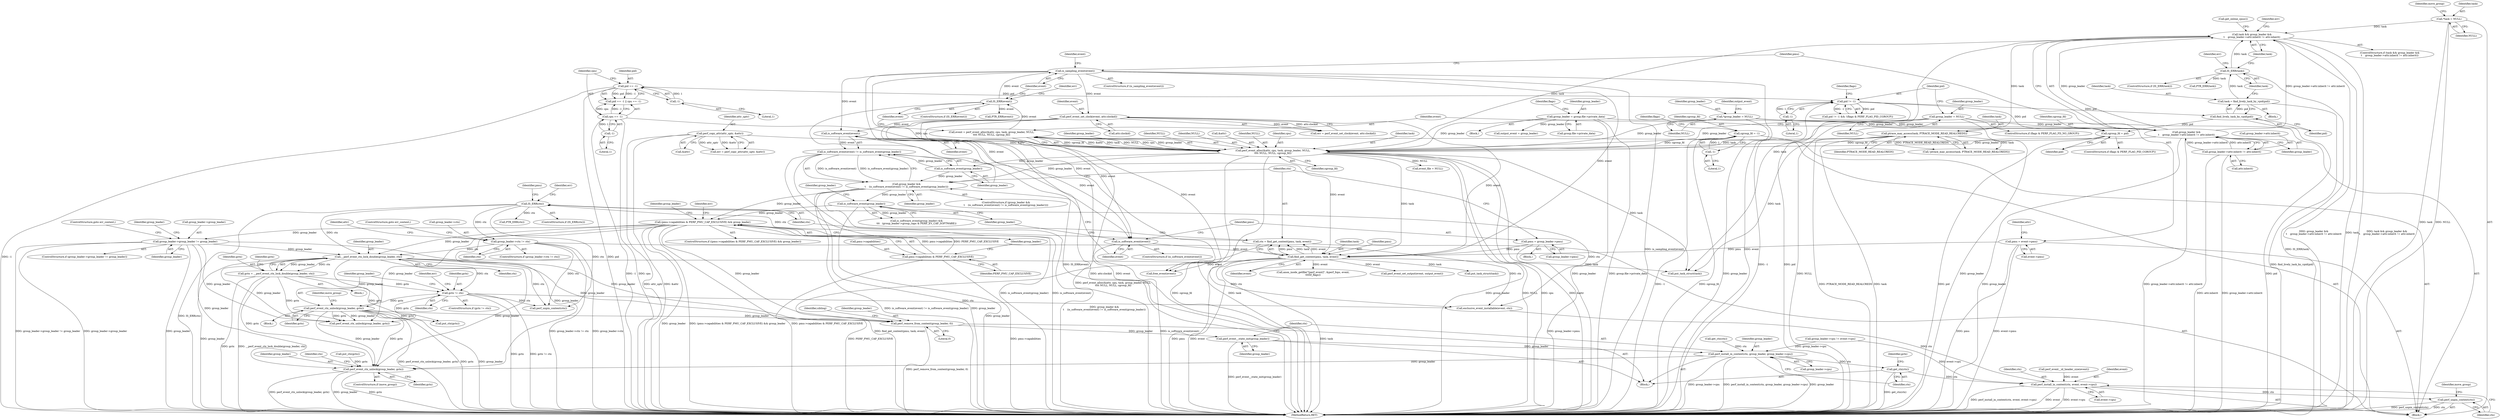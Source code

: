 digraph "0_linux_321027c1fe77f892f4ea07846aeae08cefbbb290@API" {
"1000710" [label="(Call,perf_remove_from_context(group_leader, 0))"];
"1000655" [label="(Call,perf_event_ctx_unlock(group_leader, gctx))"];
"1000620" [label="(Call,__perf_event_ctx_lock_double(group_leader, ctx))"];
"1000507" [label="(Call,(pmu->capabilities & PERF_PMU_CAP_EXCLUSIVE) && group_leader)"];
"1000508" [label="(Call,pmu->capabilities & PERF_PMU_CAP_EXCLUSIVE)"];
"1000460" [label="(Call,group_leader &&\n\t    (is_software_event(event) != is_software_event(group_leader)))"];
"1000391" [label="(Call,perf_event_alloc(&attr, cpu, task, group_leader, NULL,\n\t\t\t\t NULL, NULL, cgroup_fd))"];
"1000190" [label="(Call,perf_copy_attr(attr_uptr, &attr))"];
"1000252" [label="(Call,cpu == -1)"];
"1000254" [label="(Call,-1)"];
"1000337" [label="(Call,task && group_leader &&\n\t    group_leader->attr.inherit != attr.inherit)"];
"1000328" [label="(Call,IS_ERR(task))"];
"1000323" [label="(Call,task = find_lively_task_by_vpid(pid))"];
"1000325" [label="(Call,find_lively_task_by_vpid(pid))"];
"1000314" [label="(Call,pid != -1)"];
"1000248" [label="(Call,pid == -1)"];
"1000250" [label="(Call,-1)"];
"1000316" [label="(Call,-1)"];
"1000162" [label="(Call,*task = NULL)"];
"1000339" [label="(Call,group_leader &&\n\t    group_leader->attr.inherit != attr.inherit)"];
"1000309" [label="(Call,group_leader = NULL)"];
"1000291" [label="(Call,group_leader = group.file->private_data)"];
"1000142" [label="(Call,*group_leader = NULL)"];
"1000341" [label="(Call,group_leader->attr.inherit != attr.inherit)"];
"1000378" [label="(Call,ptrace_may_access(task, PTRACE_MODE_READ_REALCREDS))"];
"1000177" [label="(Call,cgroup_fd = -1)"];
"1000179" [label="(Call,-1)"];
"1000386" [label="(Call,cgroup_fd = pid)"];
"1000465" [label="(Call,is_software_event(group_leader))"];
"1000462" [label="(Call,is_software_event(event) != is_software_event(group_leader))"];
"1000463" [label="(Call,is_software_event(event))"];
"1000411" [label="(Call,is_sampling_event(event))"];
"1000402" [label="(Call,IS_ERR(event))"];
"1000389" [label="(Call,event = perf_event_alloc(&attr, cpu, task, group_leader, NULL,\n\t\t\t\t NULL, NULL, cgroup_fd))"];
"1000440" [label="(Call,perf_event_set_clock(event, attr.clockid))"];
"1000480" [label="(Call,is_software_event(group_leader))"];
"1000528" [label="(Call,group_leader->group_leader != group_leader)"];
"1000498" [label="(Call,IS_ERR(ctx))"];
"1000491" [label="(Call,ctx = find_get_context(pmu, task, event))"];
"1000493" [label="(Call,find_get_context(pmu, task, event))"];
"1000472" [label="(Call,pmu = group_leader->pmu)"];
"1000428" [label="(Call,pmu = event->pmu)"];
"1000469" [label="(Call,is_software_event(event))"];
"1000569" [label="(Call,group_leader->ctx != ctx)"];
"1000644" [label="(Call,gctx != ctx)"];
"1000618" [label="(Call,gctx = __perf_event_ctx_lock_double(group_leader, ctx))"];
"1000731" [label="(Call,perf_event__state_init(group_leader))"];
"1000733" [label="(Call,perf_install_in_context(ctx, group_leader, group_leader->cpu))"];
"1000739" [label="(Call,get_ctx(ctx))"];
"1000752" [label="(Call,perf_install_in_context(ctx, event, event->cpu))"];
"1000758" [label="(Call,perf_unpin_context(ctx))"];
"1000762" [label="(Call,perf_event_ctx_unlock(group_leader, gctx))"];
"1000742" [label="(Identifier,gctx)"];
"1000646" [label="(Identifier,ctx)"];
"1000395" [label="(Identifier,task)"];
"1000516" [label="(Identifier,err)"];
"1000389" [label="(Call,event = perf_event_alloc(&attr, cpu, task, group_leader, NULL,\n\t\t\t\t NULL, NULL, cgroup_fd))"];
"1000401" [label="(ControlStructure,if (IS_ERR(event)))"];
"1000709" [label="(Block,)"];
"1000569" [label="(Call,group_leader->ctx != ctx)"];
"1000386" [label="(Call,cgroup_fd = pid)"];
"1000506" [label="(ControlStructure,if ((pmu->capabilities & PERF_PMU_CAP_EXCLUSIVE) && group_leader))"];
"1000378" [label="(Call,ptrace_may_access(task, PTRACE_MODE_READ_REALCREDS))"];
"1000621" [label="(Identifier,group_leader)"];
"1000249" [label="(Identifier,pid)"];
"1000512" [label="(Identifier,PERF_PMU_CAP_EXCLUSIVE)"];
"1000430" [label="(Call,event->pmu)"];
"1000332" [label="(Identifier,err)"];
"1000177" [label="(Call,cgroup_fd = -1)"];
"1000568" [label="(ControlStructure,if (group_leader->ctx != ctx))"];
"1000329" [label="(Identifier,task)"];
"1000410" [label="(ControlStructure,if (is_sampling_event(event)))"];
"1000656" [label="(Identifier,group_leader)"];
"1000254" [label="(Call,-1)"];
"1000527" [label="(ControlStructure,if (group_leader->group_leader != group_leader))"];
"1000761" [label="(Identifier,move_group)"];
"1000466" [label="(Identifier,group_leader)"];
"1000618" [label="(Call,gctx = __perf_event_ctx_lock_double(group_leader, ctx))"];
"1000763" [label="(Identifier,group_leader)"];
"1000400" [label="(Identifier,cgroup_fd)"];
"1000480" [label="(Call,is_software_event(group_leader))"];
"1000758" [label="(Call,perf_unpin_context(ctx))"];
"1000717" [label="(Call,put_ctx(gctx))"];
"1000313" [label="(Call,pid != -1 && !(flags & PERF_FLAG_PID_CGROUP))"];
"1000731" [label="(Call,perf_event__state_init(group_leader))"];
"1000507" [label="(Call,(pmu->capabilities & PERF_PMU_CAP_EXCLUSIVE) && group_leader)"];
"1000327" [label="(ControlStructure,if (IS_ERR(task)))"];
"1000649" [label="(Identifier,err)"];
"1000310" [label="(Identifier,group_leader)"];
"1000503" [label="(Call,PTR_ERR(ctx))"];
"1000611" [label="(Call,event_file = NULL)"];
"1000620" [label="(Call,__perf_event_ctx_lock_double(group_leader, ctx))"];
"1000192" [label="(Call,&attr)"];
"1000428" [label="(Call,pmu = event->pmu)"];
"1000643" [label="(ControlStructure,if (gctx != ctx))"];
"1000305" [label="(ControlStructure,if (flags & PERF_FLAG_FD_NO_GROUP))"];
"1000255" [label="(Literal,1)"];
"1000292" [label="(Identifier,group_leader)"];
"1000740" [label="(Identifier,ctx)"];
"1000147" [label="(Identifier,output_event)"];
"1000281" [label="(Block,)"];
"1000380" [label="(Identifier,PTRACE_MODE_READ_REALCREDS)"];
"1000472" [label="(Call,pmu = group_leader->pmu)"];
"1000470" [label="(Identifier,event)"];
"1000188" [label="(Call,err = perf_copy_attr(attr_uptr, &attr))"];
"1000739" [label="(Call,get_ctx(ctx))"];
"1000468" [label="(ControlStructure,if (is_software_event(event)))"];
"1000715" [label="(Identifier,sibling)"];
"1000528" [label="(Call,group_leader->group_leader != group_leader)"];
"1000831" [label="(Call,free_event(event))"];
"1000143" [label="(Identifier,group_leader)"];
"1000324" [label="(Identifier,task)"];
"1000402" [label="(Call,IS_ERR(event))"];
"1000311" [label="(Identifier,NULL)"];
"1000396" [label="(Identifier,group_leader)"];
"1000377" [label="(Call,!ptrace_may_access(task, PTRACE_MODE_READ_REALCREDS))"];
"1000764" [label="(Identifier,gctx)"];
"1000463" [label="(Call,is_software_event(event))"];
"1000406" [label="(Identifier,err)"];
"1000340" [label="(Identifier,group_leader)"];
"1000848" [label="(Call,put_task_struct(task))"];
"1000164" [label="(Identifier,NULL)"];
"1000734" [label="(Identifier,ctx)"];
"1000617" [label="(Block,)"];
"1000317" [label="(Literal,1)"];
"1000190" [label="(Call,perf_copy_attr(attr_uptr, &attr))"];
"1000858" [label="(MethodReturn,RET)"];
"1000302" [label="(Call,output_event = group_leader)"];
"1000492" [label="(Identifier,ctx)"];
"1000322" [label="(Block,)"];
"1000755" [label="(Call,event->cpu)"];
"1000336" [label="(ControlStructure,if (task && group_leader &&\n\t    group_leader->attr.inherit != attr.inherit))"];
"1000314" [label="(Call,pid != -1)"];
"1000469" [label="(Call,is_software_event(event))"];
"1000510" [label="(Identifier,pmu)"];
"1000180" [label="(Literal,1)"];
"1000461" [label="(Identifier,group_leader)"];
"1000300" [label="(Identifier,flags)"];
"1000347" [label="(Call,attr.inherit)"];
"1000382" [label="(ControlStructure,if (flags & PERF_FLAG_PID_CGROUP))"];
"1000412" [label="(Identifier,event)"];
"1000250" [label="(Call,-1)"];
"1000418" [label="(Identifier,event)"];
"1000574" [label="(ControlStructure,goto err_context;)"];
"1000655" [label="(Call,perf_event_ctx_unlock(group_leader, gctx))"];
"1000291" [label="(Call,group_leader = group.file->private_data)"];
"1000495" [label="(Identifier,task)"];
"1000513" [label="(Identifier,group_leader)"];
"1000390" [label="(Identifier,event)"];
"1000459" [label="(ControlStructure,if (group_leader &&\n\t    (is_software_event(event) != is_software_event(group_leader))))"];
"1000293" [label="(Call,group.file->private_data)"];
"1000397" [label="(Identifier,NULL)"];
"1000328" [label="(Call,IS_ERR(task))"];
"1000179" [label="(Call,-1)"];
"1000521" [label="(Identifier,group_leader)"];
"1000692" [label="(Call,exclusive_event_installable(event, ctx))"];
"1000712" [label="(Literal,0)"];
"1000464" [label="(Identifier,event)"];
"1000729" [label="(Call,get_ctx(ctx))"];
"1000759" [label="(Identifier,ctx)"];
"1000496" [label="(Identifier,event)"];
"1000440" [label="(Call,perf_event_set_clock(event, attr.clockid))"];
"1000491" [label="(Call,ctx = find_get_context(pmu, task, event))"];
"1000309" [label="(Call,group_leader = NULL)"];
"1000315" [label="(Identifier,pid)"];
"1000497" [label="(ControlStructure,if (IS_ERR(ctx)))"];
"1000754" [label="(Identifier,event)"];
"1000498" [label="(Call,IS_ERR(ctx))"];
"1000760" [label="(ControlStructure,if (move_group))"];
"1000140" [label="(Block,)"];
"1000711" [label="(Identifier,group_leader)"];
"1000248" [label="(Call,pid == -1)"];
"1000508" [label="(Call,pmu->capabilities & PERF_PMU_CAP_EXCLUSIVE)"];
"1000502" [label="(Identifier,err)"];
"1000533" [label="(ControlStructure,goto err_context;)"];
"1000481" [label="(Identifier,group_leader)"];
"1000710" [label="(Call,perf_remove_from_context(group_leader, 0))"];
"1000484" [label="(Identifier,group_leader)"];
"1000398" [label="(Identifier,NULL)"];
"1000532" [label="(Identifier,group_leader)"];
"1000499" [label="(Identifier,ctx)"];
"1000442" [label="(Call,attr.clockid)"];
"1000337" [label="(Call,task && group_leader &&\n\t    group_leader->attr.inherit != attr.inherit)"];
"1000435" [label="(Identifier,attr)"];
"1000392" [label="(Call,&attr)"];
"1000619" [label="(Identifier,gctx)"];
"1000391" [label="(Call,perf_event_alloc(&attr, cpu, task, group_leader, NULL,\n\t\t\t\t NULL, NULL, cgroup_fd))"];
"1000479" [label="(Call,is_software_event(group_leader) &&\n\t\t\t   (group_leader->group_caps & PERF_EV_CAP_SOFTWARE))"];
"1000403" [label="(Identifier,event)"];
"1000460" [label="(Call,group_leader &&\n\t    (is_software_event(event) != is_software_event(group_leader)))"];
"1000733" [label="(Call,perf_install_in_context(ctx, group_leader, group_leader->cpu))"];
"1000659" [label="(Identifier,move_group)"];
"1000316" [label="(Call,-1)"];
"1000753" [label="(Identifier,ctx)"];
"1000812" [label="(Call,perf_event_ctx_unlock(group_leader, gctx))"];
"1000752" [label="(Call,perf_install_in_context(ctx, event, event->cpu))"];
"1000247" [label="(Call,pid == -1 || cpu == -1)"];
"1000493" [label="(Call,find_get_context(pmu, task, event))"];
"1000325" [label="(Call,find_lively_task_by_vpid(pid))"];
"1000169" [label="(Identifier,move_group)"];
"1000387" [label="(Identifier,cgroup_fd)"];
"1000768" [label="(Identifier,ctx)"];
"1000341" [label="(Call,group_leader->attr.inherit != attr.inherit)"];
"1000597" [label="(Call,anon_inode_getfile(\"[perf_event]\", &perf_fops, event,\n\t\t\t\t\tf_flags))"];
"1000438" [label="(Call,err = perf_event_set_clock(event, attr.clockid))"];
"1000732" [label="(Identifier,group_leader)"];
"1000252" [label="(Call,cpu == -1)"];
"1000494" [label="(Identifier,pmu)"];
"1000191" [label="(Identifier,attr_uptr)"];
"1000645" [label="(Identifier,gctx)"];
"1000462" [label="(Call,is_software_event(event) != is_software_event(group_leader))"];
"1000745" [label="(Call,perf_event__id_header_size(event))"];
"1000589" [label="(Call,perf_event_set_output(event, output_event))"];
"1000379" [label="(Identifier,task)"];
"1000823" [label="(Call,perf_unpin_context(ctx))"];
"1000509" [label="(Call,pmu->capabilities)"];
"1000399" [label="(Identifier,NULL)"];
"1000465" [label="(Call,is_software_event(group_leader))"];
"1000736" [label="(Call,group_leader->cpu)"];
"1000163" [label="(Identifier,task)"];
"1000429" [label="(Identifier,pmu)"];
"1000558" [label="(Call,group_leader->cpu != event->cpu)"];
"1000741" [label="(Call,put_ctx(gctx))"];
"1000338" [label="(Identifier,task)"];
"1000622" [label="(Identifier,ctx)"];
"1000333" [label="(Call,PTR_ERR(task))"];
"1000570" [label="(Call,group_leader->ctx)"];
"1000356" [label="(Call,get_online_cpus())"];
"1000323" [label="(Call,task = find_lively_task_by_vpid(pid))"];
"1000320" [label="(Identifier,flags)"];
"1000411" [label="(Call,is_sampling_event(event))"];
"1000537" [label="(Identifier,group_leader)"];
"1000142" [label="(Call,*group_leader = NULL)"];
"1000473" [label="(Identifier,pmu)"];
"1000251" [label="(Literal,1)"];
"1000342" [label="(Call,group_leader->attr.inherit)"];
"1000326" [label="(Identifier,pid)"];
"1000339" [label="(Call,group_leader &&\n\t    group_leader->attr.inherit != attr.inherit)"];
"1000183" [label="(Identifier,flags)"];
"1000388" [label="(Identifier,pid)"];
"1000394" [label="(Identifier,cpu)"];
"1000654" [label="(Block,)"];
"1000162" [label="(Call,*task = NULL)"];
"1000578" [label="(Identifier,attr)"];
"1000573" [label="(Identifier,ctx)"];
"1000529" [label="(Call,group_leader->group_leader)"];
"1000644" [label="(Call,gctx != ctx)"];
"1000253" [label="(Identifier,cpu)"];
"1000471" [label="(Block,)"];
"1000735" [label="(Identifier,group_leader)"];
"1000178" [label="(Identifier,cgroup_fd)"];
"1000441" [label="(Identifier,event)"];
"1000407" [label="(Call,PTR_ERR(event))"];
"1000144" [label="(Identifier,NULL)"];
"1000626" [label="(Identifier,gctx)"];
"1000474" [label="(Call,group_leader->pmu)"];
"1000780" [label="(Call,put_task_struct(task))"];
"1000762" [label="(Call,perf_event_ctx_unlock(group_leader, gctx))"];
"1000352" [label="(Identifier,err)"];
"1000657" [label="(Identifier,gctx)"];
"1000710" -> "1000709"  [label="AST: "];
"1000710" -> "1000712"  [label="CFG: "];
"1000711" -> "1000710"  [label="AST: "];
"1000712" -> "1000710"  [label="AST: "];
"1000715" -> "1000710"  [label="CFG: "];
"1000710" -> "1000858"  [label="DDG: perf_remove_from_context(group_leader, 0)"];
"1000655" -> "1000710"  [label="DDG: group_leader"];
"1000507" -> "1000710"  [label="DDG: group_leader"];
"1000620" -> "1000710"  [label="DDG: group_leader"];
"1000528" -> "1000710"  [label="DDG: group_leader"];
"1000710" -> "1000731"  [label="DDG: group_leader"];
"1000655" -> "1000654"  [label="AST: "];
"1000655" -> "1000657"  [label="CFG: "];
"1000656" -> "1000655"  [label="AST: "];
"1000657" -> "1000655"  [label="AST: "];
"1000659" -> "1000655"  [label="CFG: "];
"1000655" -> "1000858"  [label="DDG: group_leader"];
"1000655" -> "1000858"  [label="DDG: perf_event_ctx_unlock(group_leader, gctx)"];
"1000655" -> "1000858"  [label="DDG: gctx"];
"1000620" -> "1000655"  [label="DDG: group_leader"];
"1000644" -> "1000655"  [label="DDG: gctx"];
"1000655" -> "1000717"  [label="DDG: gctx"];
"1000655" -> "1000762"  [label="DDG: group_leader"];
"1000655" -> "1000762"  [label="DDG: gctx"];
"1000655" -> "1000812"  [label="DDG: group_leader"];
"1000655" -> "1000812"  [label="DDG: gctx"];
"1000620" -> "1000618"  [label="AST: "];
"1000620" -> "1000622"  [label="CFG: "];
"1000621" -> "1000620"  [label="AST: "];
"1000622" -> "1000620"  [label="AST: "];
"1000618" -> "1000620"  [label="CFG: "];
"1000620" -> "1000858"  [label="DDG: group_leader"];
"1000620" -> "1000618"  [label="DDG: group_leader"];
"1000620" -> "1000618"  [label="DDG: ctx"];
"1000507" -> "1000620"  [label="DDG: group_leader"];
"1000528" -> "1000620"  [label="DDG: group_leader"];
"1000498" -> "1000620"  [label="DDG: ctx"];
"1000569" -> "1000620"  [label="DDG: ctx"];
"1000620" -> "1000644"  [label="DDG: ctx"];
"1000620" -> "1000692"  [label="DDG: ctx"];
"1000620" -> "1000762"  [label="DDG: group_leader"];
"1000620" -> "1000812"  [label="DDG: group_leader"];
"1000620" -> "1000823"  [label="DDG: ctx"];
"1000507" -> "1000506"  [label="AST: "];
"1000507" -> "1000508"  [label="CFG: "];
"1000507" -> "1000513"  [label="CFG: "];
"1000508" -> "1000507"  [label="AST: "];
"1000513" -> "1000507"  [label="AST: "];
"1000516" -> "1000507"  [label="CFG: "];
"1000521" -> "1000507"  [label="CFG: "];
"1000507" -> "1000858"  [label="DDG: group_leader"];
"1000507" -> "1000858"  [label="DDG: (pmu->capabilities & PERF_PMU_CAP_EXCLUSIVE) && group_leader"];
"1000507" -> "1000858"  [label="DDG: pmu->capabilities & PERF_PMU_CAP_EXCLUSIVE"];
"1000508" -> "1000507"  [label="DDG: pmu->capabilities"];
"1000508" -> "1000507"  [label="DDG: PERF_PMU_CAP_EXCLUSIVE"];
"1000460" -> "1000507"  [label="DDG: group_leader"];
"1000480" -> "1000507"  [label="DDG: group_leader"];
"1000507" -> "1000528"  [label="DDG: group_leader"];
"1000507" -> "1000762"  [label="DDG: group_leader"];
"1000507" -> "1000812"  [label="DDG: group_leader"];
"1000508" -> "1000512"  [label="CFG: "];
"1000509" -> "1000508"  [label="AST: "];
"1000512" -> "1000508"  [label="AST: "];
"1000513" -> "1000508"  [label="CFG: "];
"1000508" -> "1000858"  [label="DDG: pmu->capabilities"];
"1000508" -> "1000858"  [label="DDG: PERF_PMU_CAP_EXCLUSIVE"];
"1000460" -> "1000459"  [label="AST: "];
"1000460" -> "1000461"  [label="CFG: "];
"1000460" -> "1000462"  [label="CFG: "];
"1000461" -> "1000460"  [label="AST: "];
"1000462" -> "1000460"  [label="AST: "];
"1000470" -> "1000460"  [label="CFG: "];
"1000492" -> "1000460"  [label="CFG: "];
"1000460" -> "1000858"  [label="DDG: group_leader"];
"1000460" -> "1000858"  [label="DDG: group_leader &&\n\t    (is_software_event(event) != is_software_event(group_leader))"];
"1000460" -> "1000858"  [label="DDG: is_software_event(event) != is_software_event(group_leader)"];
"1000391" -> "1000460"  [label="DDG: group_leader"];
"1000465" -> "1000460"  [label="DDG: group_leader"];
"1000462" -> "1000460"  [label="DDG: is_software_event(event)"];
"1000462" -> "1000460"  [label="DDG: is_software_event(group_leader)"];
"1000460" -> "1000480"  [label="DDG: group_leader"];
"1000391" -> "1000389"  [label="AST: "];
"1000391" -> "1000400"  [label="CFG: "];
"1000392" -> "1000391"  [label="AST: "];
"1000394" -> "1000391"  [label="AST: "];
"1000395" -> "1000391"  [label="AST: "];
"1000396" -> "1000391"  [label="AST: "];
"1000397" -> "1000391"  [label="AST: "];
"1000398" -> "1000391"  [label="AST: "];
"1000399" -> "1000391"  [label="AST: "];
"1000400" -> "1000391"  [label="AST: "];
"1000389" -> "1000391"  [label="CFG: "];
"1000391" -> "1000858"  [label="DDG: group_leader"];
"1000391" -> "1000858"  [label="DDG: NULL"];
"1000391" -> "1000858"  [label="DDG: cpu"];
"1000391" -> "1000858"  [label="DDG: &attr"];
"1000391" -> "1000858"  [label="DDG: cgroup_fd"];
"1000391" -> "1000858"  [label="DDG: task"];
"1000391" -> "1000389"  [label="DDG: cgroup_fd"];
"1000391" -> "1000389"  [label="DDG: &attr"];
"1000391" -> "1000389"  [label="DDG: task"];
"1000391" -> "1000389"  [label="DDG: NULL"];
"1000391" -> "1000389"  [label="DDG: cpu"];
"1000391" -> "1000389"  [label="DDG: group_leader"];
"1000190" -> "1000391"  [label="DDG: &attr"];
"1000252" -> "1000391"  [label="DDG: cpu"];
"1000337" -> "1000391"  [label="DDG: task"];
"1000378" -> "1000391"  [label="DDG: task"];
"1000309" -> "1000391"  [label="DDG: group_leader"];
"1000291" -> "1000391"  [label="DDG: group_leader"];
"1000339" -> "1000391"  [label="DDG: group_leader"];
"1000142" -> "1000391"  [label="DDG: group_leader"];
"1000177" -> "1000391"  [label="DDG: cgroup_fd"];
"1000386" -> "1000391"  [label="DDG: cgroup_fd"];
"1000391" -> "1000465"  [label="DDG: group_leader"];
"1000391" -> "1000493"  [label="DDG: task"];
"1000391" -> "1000611"  [label="DDG: NULL"];
"1000391" -> "1000848"  [label="DDG: task"];
"1000190" -> "1000188"  [label="AST: "];
"1000190" -> "1000192"  [label="CFG: "];
"1000191" -> "1000190"  [label="AST: "];
"1000192" -> "1000190"  [label="AST: "];
"1000188" -> "1000190"  [label="CFG: "];
"1000190" -> "1000858"  [label="DDG: attr_uptr"];
"1000190" -> "1000858"  [label="DDG: &attr"];
"1000190" -> "1000188"  [label="DDG: attr_uptr"];
"1000190" -> "1000188"  [label="DDG: &attr"];
"1000252" -> "1000247"  [label="AST: "];
"1000252" -> "1000254"  [label="CFG: "];
"1000253" -> "1000252"  [label="AST: "];
"1000254" -> "1000252"  [label="AST: "];
"1000247" -> "1000252"  [label="CFG: "];
"1000252" -> "1000858"  [label="DDG: cpu"];
"1000252" -> "1000858"  [label="DDG: -1"];
"1000252" -> "1000247"  [label="DDG: cpu"];
"1000252" -> "1000247"  [label="DDG: -1"];
"1000254" -> "1000252"  [label="DDG: 1"];
"1000254" -> "1000255"  [label="CFG: "];
"1000255" -> "1000254"  [label="AST: "];
"1000337" -> "1000336"  [label="AST: "];
"1000337" -> "1000338"  [label="CFG: "];
"1000337" -> "1000339"  [label="CFG: "];
"1000338" -> "1000337"  [label="AST: "];
"1000339" -> "1000337"  [label="AST: "];
"1000352" -> "1000337"  [label="CFG: "];
"1000356" -> "1000337"  [label="CFG: "];
"1000337" -> "1000858"  [label="DDG: group_leader &&\n\t    group_leader->attr.inherit != attr.inherit"];
"1000337" -> "1000858"  [label="DDG: task"];
"1000337" -> "1000858"  [label="DDG: task && group_leader &&\n\t    group_leader->attr.inherit != attr.inherit"];
"1000328" -> "1000337"  [label="DDG: task"];
"1000162" -> "1000337"  [label="DDG: task"];
"1000339" -> "1000337"  [label="DDG: group_leader"];
"1000339" -> "1000337"  [label="DDG: group_leader->attr.inherit != attr.inherit"];
"1000337" -> "1000378"  [label="DDG: task"];
"1000337" -> "1000848"  [label="DDG: task"];
"1000328" -> "1000327"  [label="AST: "];
"1000328" -> "1000329"  [label="CFG: "];
"1000329" -> "1000328"  [label="AST: "];
"1000332" -> "1000328"  [label="CFG: "];
"1000338" -> "1000328"  [label="CFG: "];
"1000328" -> "1000858"  [label="DDG: IS_ERR(task)"];
"1000323" -> "1000328"  [label="DDG: task"];
"1000328" -> "1000333"  [label="DDG: task"];
"1000323" -> "1000322"  [label="AST: "];
"1000323" -> "1000325"  [label="CFG: "];
"1000324" -> "1000323"  [label="AST: "];
"1000325" -> "1000323"  [label="AST: "];
"1000329" -> "1000323"  [label="CFG: "];
"1000323" -> "1000858"  [label="DDG: find_lively_task_by_vpid(pid)"];
"1000325" -> "1000323"  [label="DDG: pid"];
"1000325" -> "1000326"  [label="CFG: "];
"1000326" -> "1000325"  [label="AST: "];
"1000325" -> "1000858"  [label="DDG: pid"];
"1000314" -> "1000325"  [label="DDG: pid"];
"1000325" -> "1000386"  [label="DDG: pid"];
"1000314" -> "1000313"  [label="AST: "];
"1000314" -> "1000316"  [label="CFG: "];
"1000315" -> "1000314"  [label="AST: "];
"1000316" -> "1000314"  [label="AST: "];
"1000320" -> "1000314"  [label="CFG: "];
"1000313" -> "1000314"  [label="CFG: "];
"1000314" -> "1000858"  [label="DDG: pid"];
"1000314" -> "1000858"  [label="DDG: -1"];
"1000314" -> "1000313"  [label="DDG: pid"];
"1000314" -> "1000313"  [label="DDG: -1"];
"1000248" -> "1000314"  [label="DDG: pid"];
"1000316" -> "1000314"  [label="DDG: 1"];
"1000314" -> "1000386"  [label="DDG: pid"];
"1000248" -> "1000247"  [label="AST: "];
"1000248" -> "1000250"  [label="CFG: "];
"1000249" -> "1000248"  [label="AST: "];
"1000250" -> "1000248"  [label="AST: "];
"1000253" -> "1000248"  [label="CFG: "];
"1000247" -> "1000248"  [label="CFG: "];
"1000248" -> "1000858"  [label="DDG: -1"];
"1000248" -> "1000858"  [label="DDG: pid"];
"1000248" -> "1000247"  [label="DDG: pid"];
"1000248" -> "1000247"  [label="DDG: -1"];
"1000250" -> "1000248"  [label="DDG: 1"];
"1000250" -> "1000251"  [label="CFG: "];
"1000251" -> "1000250"  [label="AST: "];
"1000316" -> "1000317"  [label="CFG: "];
"1000317" -> "1000316"  [label="AST: "];
"1000162" -> "1000140"  [label="AST: "];
"1000162" -> "1000164"  [label="CFG: "];
"1000163" -> "1000162"  [label="AST: "];
"1000164" -> "1000162"  [label="AST: "];
"1000169" -> "1000162"  [label="CFG: "];
"1000162" -> "1000858"  [label="DDG: NULL"];
"1000162" -> "1000858"  [label="DDG: task"];
"1000339" -> "1000340"  [label="CFG: "];
"1000339" -> "1000341"  [label="CFG: "];
"1000340" -> "1000339"  [label="AST: "];
"1000341" -> "1000339"  [label="AST: "];
"1000339" -> "1000858"  [label="DDG: group_leader"];
"1000339" -> "1000858"  [label="DDG: group_leader->attr.inherit != attr.inherit"];
"1000309" -> "1000339"  [label="DDG: group_leader"];
"1000291" -> "1000339"  [label="DDG: group_leader"];
"1000142" -> "1000339"  [label="DDG: group_leader"];
"1000341" -> "1000339"  [label="DDG: group_leader->attr.inherit"];
"1000341" -> "1000339"  [label="DDG: attr.inherit"];
"1000309" -> "1000305"  [label="AST: "];
"1000309" -> "1000311"  [label="CFG: "];
"1000310" -> "1000309"  [label="AST: "];
"1000311" -> "1000309"  [label="AST: "];
"1000315" -> "1000309"  [label="CFG: "];
"1000309" -> "1000858"  [label="DDG: group_leader"];
"1000309" -> "1000858"  [label="DDG: NULL"];
"1000291" -> "1000281"  [label="AST: "];
"1000291" -> "1000293"  [label="CFG: "];
"1000292" -> "1000291"  [label="AST: "];
"1000293" -> "1000291"  [label="AST: "];
"1000300" -> "1000291"  [label="CFG: "];
"1000291" -> "1000858"  [label="DDG: group_leader"];
"1000291" -> "1000858"  [label="DDG: group.file->private_data"];
"1000291" -> "1000302"  [label="DDG: group_leader"];
"1000142" -> "1000140"  [label="AST: "];
"1000142" -> "1000144"  [label="CFG: "];
"1000143" -> "1000142"  [label="AST: "];
"1000144" -> "1000142"  [label="AST: "];
"1000147" -> "1000142"  [label="CFG: "];
"1000142" -> "1000858"  [label="DDG: group_leader"];
"1000341" -> "1000347"  [label="CFG: "];
"1000342" -> "1000341"  [label="AST: "];
"1000347" -> "1000341"  [label="AST: "];
"1000341" -> "1000858"  [label="DDG: attr.inherit"];
"1000341" -> "1000858"  [label="DDG: group_leader->attr.inherit"];
"1000378" -> "1000377"  [label="AST: "];
"1000378" -> "1000380"  [label="CFG: "];
"1000379" -> "1000378"  [label="AST: "];
"1000380" -> "1000378"  [label="AST: "];
"1000377" -> "1000378"  [label="CFG: "];
"1000378" -> "1000858"  [label="DDG: PTRACE_MODE_READ_REALCREDS"];
"1000378" -> "1000858"  [label="DDG: task"];
"1000378" -> "1000377"  [label="DDG: task"];
"1000378" -> "1000377"  [label="DDG: PTRACE_MODE_READ_REALCREDS"];
"1000378" -> "1000848"  [label="DDG: task"];
"1000177" -> "1000140"  [label="AST: "];
"1000177" -> "1000179"  [label="CFG: "];
"1000178" -> "1000177"  [label="AST: "];
"1000179" -> "1000177"  [label="AST: "];
"1000183" -> "1000177"  [label="CFG: "];
"1000177" -> "1000858"  [label="DDG: cgroup_fd"];
"1000177" -> "1000858"  [label="DDG: -1"];
"1000179" -> "1000177"  [label="DDG: 1"];
"1000179" -> "1000180"  [label="CFG: "];
"1000180" -> "1000179"  [label="AST: "];
"1000386" -> "1000382"  [label="AST: "];
"1000386" -> "1000388"  [label="CFG: "];
"1000387" -> "1000386"  [label="AST: "];
"1000388" -> "1000386"  [label="AST: "];
"1000390" -> "1000386"  [label="CFG: "];
"1000386" -> "1000858"  [label="DDG: pid"];
"1000465" -> "1000462"  [label="AST: "];
"1000465" -> "1000466"  [label="CFG: "];
"1000466" -> "1000465"  [label="AST: "];
"1000462" -> "1000465"  [label="CFG: "];
"1000465" -> "1000462"  [label="DDG: group_leader"];
"1000463" -> "1000462"  [label="AST: "];
"1000462" -> "1000858"  [label="DDG: is_software_event(group_leader)"];
"1000462" -> "1000858"  [label="DDG: is_software_event(event)"];
"1000463" -> "1000462"  [label="DDG: event"];
"1000463" -> "1000464"  [label="CFG: "];
"1000464" -> "1000463"  [label="AST: "];
"1000466" -> "1000463"  [label="CFG: "];
"1000411" -> "1000463"  [label="DDG: event"];
"1000440" -> "1000463"  [label="DDG: event"];
"1000463" -> "1000469"  [label="DDG: event"];
"1000463" -> "1000493"  [label="DDG: event"];
"1000411" -> "1000410"  [label="AST: "];
"1000411" -> "1000412"  [label="CFG: "];
"1000412" -> "1000411"  [label="AST: "];
"1000418" -> "1000411"  [label="CFG: "];
"1000429" -> "1000411"  [label="CFG: "];
"1000411" -> "1000858"  [label="DDG: is_sampling_event(event)"];
"1000411" -> "1000858"  [label="DDG: event"];
"1000402" -> "1000411"  [label="DDG: event"];
"1000411" -> "1000440"  [label="DDG: event"];
"1000411" -> "1000469"  [label="DDG: event"];
"1000411" -> "1000493"  [label="DDG: event"];
"1000411" -> "1000831"  [label="DDG: event"];
"1000402" -> "1000401"  [label="AST: "];
"1000402" -> "1000403"  [label="CFG: "];
"1000403" -> "1000402"  [label="AST: "];
"1000406" -> "1000402"  [label="CFG: "];
"1000412" -> "1000402"  [label="CFG: "];
"1000402" -> "1000858"  [label="DDG: IS_ERR(event)"];
"1000389" -> "1000402"  [label="DDG: event"];
"1000402" -> "1000407"  [label="DDG: event"];
"1000389" -> "1000140"  [label="AST: "];
"1000390" -> "1000389"  [label="AST: "];
"1000403" -> "1000389"  [label="CFG: "];
"1000389" -> "1000858"  [label="DDG: perf_event_alloc(&attr, cpu, task, group_leader, NULL,\n\t\t\t\t NULL, NULL, cgroup_fd)"];
"1000440" -> "1000438"  [label="AST: "];
"1000440" -> "1000442"  [label="CFG: "];
"1000441" -> "1000440"  [label="AST: "];
"1000442" -> "1000440"  [label="AST: "];
"1000438" -> "1000440"  [label="CFG: "];
"1000440" -> "1000858"  [label="DDG: attr.clockid"];
"1000440" -> "1000858"  [label="DDG: event"];
"1000440" -> "1000438"  [label="DDG: event"];
"1000440" -> "1000438"  [label="DDG: attr.clockid"];
"1000440" -> "1000469"  [label="DDG: event"];
"1000440" -> "1000493"  [label="DDG: event"];
"1000440" -> "1000831"  [label="DDG: event"];
"1000480" -> "1000479"  [label="AST: "];
"1000480" -> "1000481"  [label="CFG: "];
"1000481" -> "1000480"  [label="AST: "];
"1000484" -> "1000480"  [label="CFG: "];
"1000479" -> "1000480"  [label="CFG: "];
"1000480" -> "1000858"  [label="DDG: group_leader"];
"1000480" -> "1000479"  [label="DDG: group_leader"];
"1000528" -> "1000527"  [label="AST: "];
"1000528" -> "1000532"  [label="CFG: "];
"1000529" -> "1000528"  [label="AST: "];
"1000532" -> "1000528"  [label="AST: "];
"1000533" -> "1000528"  [label="CFG: "];
"1000537" -> "1000528"  [label="CFG: "];
"1000528" -> "1000858"  [label="DDG: group_leader->group_leader != group_leader"];
"1000528" -> "1000858"  [label="DDG: group_leader->group_leader"];
"1000528" -> "1000858"  [label="DDG: group_leader"];
"1000528" -> "1000762"  [label="DDG: group_leader"];
"1000528" -> "1000812"  [label="DDG: group_leader"];
"1000498" -> "1000497"  [label="AST: "];
"1000498" -> "1000499"  [label="CFG: "];
"1000499" -> "1000498"  [label="AST: "];
"1000502" -> "1000498"  [label="CFG: "];
"1000510" -> "1000498"  [label="CFG: "];
"1000498" -> "1000858"  [label="DDG: IS_ERR(ctx)"];
"1000491" -> "1000498"  [label="DDG: ctx"];
"1000498" -> "1000503"  [label="DDG: ctx"];
"1000498" -> "1000569"  [label="DDG: ctx"];
"1000498" -> "1000692"  [label="DDG: ctx"];
"1000498" -> "1000823"  [label="DDG: ctx"];
"1000491" -> "1000140"  [label="AST: "];
"1000491" -> "1000493"  [label="CFG: "];
"1000492" -> "1000491"  [label="AST: "];
"1000493" -> "1000491"  [label="AST: "];
"1000499" -> "1000491"  [label="CFG: "];
"1000491" -> "1000858"  [label="DDG: find_get_context(pmu, task, event)"];
"1000493" -> "1000491"  [label="DDG: pmu"];
"1000493" -> "1000491"  [label="DDG: task"];
"1000493" -> "1000491"  [label="DDG: event"];
"1000493" -> "1000496"  [label="CFG: "];
"1000494" -> "1000493"  [label="AST: "];
"1000495" -> "1000493"  [label="AST: "];
"1000496" -> "1000493"  [label="AST: "];
"1000493" -> "1000858"  [label="DDG: pmu"];
"1000493" -> "1000858"  [label="DDG: event"];
"1000493" -> "1000858"  [label="DDG: task"];
"1000472" -> "1000493"  [label="DDG: pmu"];
"1000428" -> "1000493"  [label="DDG: pmu"];
"1000469" -> "1000493"  [label="DDG: event"];
"1000493" -> "1000589"  [label="DDG: event"];
"1000493" -> "1000597"  [label="DDG: event"];
"1000493" -> "1000780"  [label="DDG: task"];
"1000493" -> "1000831"  [label="DDG: event"];
"1000493" -> "1000848"  [label="DDG: task"];
"1000472" -> "1000471"  [label="AST: "];
"1000472" -> "1000474"  [label="CFG: "];
"1000473" -> "1000472"  [label="AST: "];
"1000474" -> "1000472"  [label="AST: "];
"1000492" -> "1000472"  [label="CFG: "];
"1000472" -> "1000858"  [label="DDG: group_leader->pmu"];
"1000428" -> "1000140"  [label="AST: "];
"1000428" -> "1000430"  [label="CFG: "];
"1000429" -> "1000428"  [label="AST: "];
"1000430" -> "1000428"  [label="AST: "];
"1000435" -> "1000428"  [label="CFG: "];
"1000428" -> "1000858"  [label="DDG: event->pmu"];
"1000428" -> "1000858"  [label="DDG: pmu"];
"1000469" -> "1000468"  [label="AST: "];
"1000469" -> "1000470"  [label="CFG: "];
"1000470" -> "1000469"  [label="AST: "];
"1000473" -> "1000469"  [label="CFG: "];
"1000481" -> "1000469"  [label="CFG: "];
"1000469" -> "1000858"  [label="DDG: is_software_event(event)"];
"1000569" -> "1000568"  [label="AST: "];
"1000569" -> "1000573"  [label="CFG: "];
"1000570" -> "1000569"  [label="AST: "];
"1000573" -> "1000569"  [label="AST: "];
"1000574" -> "1000569"  [label="CFG: "];
"1000578" -> "1000569"  [label="CFG: "];
"1000569" -> "1000858"  [label="DDG: group_leader->ctx != ctx"];
"1000569" -> "1000858"  [label="DDG: group_leader->ctx"];
"1000569" -> "1000692"  [label="DDG: ctx"];
"1000569" -> "1000823"  [label="DDG: ctx"];
"1000644" -> "1000643"  [label="AST: "];
"1000644" -> "1000646"  [label="CFG: "];
"1000645" -> "1000644"  [label="AST: "];
"1000646" -> "1000644"  [label="AST: "];
"1000649" -> "1000644"  [label="CFG: "];
"1000656" -> "1000644"  [label="CFG: "];
"1000644" -> "1000858"  [label="DDG: gctx != ctx"];
"1000644" -> "1000858"  [label="DDG: gctx"];
"1000618" -> "1000644"  [label="DDG: gctx"];
"1000644" -> "1000692"  [label="DDG: ctx"];
"1000644" -> "1000812"  [label="DDG: gctx"];
"1000644" -> "1000823"  [label="DDG: ctx"];
"1000618" -> "1000617"  [label="AST: "];
"1000619" -> "1000618"  [label="AST: "];
"1000626" -> "1000618"  [label="CFG: "];
"1000618" -> "1000858"  [label="DDG: gctx"];
"1000618" -> "1000858"  [label="DDG: __perf_event_ctx_lock_double(group_leader, ctx)"];
"1000618" -> "1000717"  [label="DDG: gctx"];
"1000618" -> "1000762"  [label="DDG: gctx"];
"1000618" -> "1000812"  [label="DDG: gctx"];
"1000731" -> "1000709"  [label="AST: "];
"1000731" -> "1000732"  [label="CFG: "];
"1000732" -> "1000731"  [label="AST: "];
"1000734" -> "1000731"  [label="CFG: "];
"1000731" -> "1000858"  [label="DDG: perf_event__state_init(group_leader)"];
"1000731" -> "1000733"  [label="DDG: group_leader"];
"1000733" -> "1000709"  [label="AST: "];
"1000733" -> "1000736"  [label="CFG: "];
"1000734" -> "1000733"  [label="AST: "];
"1000735" -> "1000733"  [label="AST: "];
"1000736" -> "1000733"  [label="AST: "];
"1000740" -> "1000733"  [label="CFG: "];
"1000733" -> "1000858"  [label="DDG: group_leader"];
"1000733" -> "1000858"  [label="DDG: group_leader->cpu"];
"1000733" -> "1000858"  [label="DDG: perf_install_in_context(ctx, group_leader, group_leader->cpu)"];
"1000729" -> "1000733"  [label="DDG: ctx"];
"1000558" -> "1000733"  [label="DDG: group_leader->cpu"];
"1000733" -> "1000739"  [label="DDG: ctx"];
"1000733" -> "1000762"  [label="DDG: group_leader"];
"1000739" -> "1000709"  [label="AST: "];
"1000739" -> "1000740"  [label="CFG: "];
"1000740" -> "1000739"  [label="AST: "];
"1000742" -> "1000739"  [label="CFG: "];
"1000739" -> "1000858"  [label="DDG: get_ctx(ctx)"];
"1000739" -> "1000752"  [label="DDG: ctx"];
"1000752" -> "1000140"  [label="AST: "];
"1000752" -> "1000755"  [label="CFG: "];
"1000753" -> "1000752"  [label="AST: "];
"1000754" -> "1000752"  [label="AST: "];
"1000755" -> "1000752"  [label="AST: "];
"1000759" -> "1000752"  [label="CFG: "];
"1000752" -> "1000858"  [label="DDG: event"];
"1000752" -> "1000858"  [label="DDG: event->cpu"];
"1000752" -> "1000858"  [label="DDG: perf_install_in_context(ctx, event, event->cpu)"];
"1000692" -> "1000752"  [label="DDG: ctx"];
"1000745" -> "1000752"  [label="DDG: event"];
"1000558" -> "1000752"  [label="DDG: event->cpu"];
"1000752" -> "1000758"  [label="DDG: ctx"];
"1000758" -> "1000140"  [label="AST: "];
"1000758" -> "1000759"  [label="CFG: "];
"1000759" -> "1000758"  [label="AST: "];
"1000761" -> "1000758"  [label="CFG: "];
"1000758" -> "1000858"  [label="DDG: perf_unpin_context(ctx)"];
"1000758" -> "1000858"  [label="DDG: ctx"];
"1000762" -> "1000760"  [label="AST: "];
"1000762" -> "1000764"  [label="CFG: "];
"1000763" -> "1000762"  [label="AST: "];
"1000764" -> "1000762"  [label="AST: "];
"1000768" -> "1000762"  [label="CFG: "];
"1000762" -> "1000858"  [label="DDG: perf_event_ctx_unlock(group_leader, gctx)"];
"1000762" -> "1000858"  [label="DDG: group_leader"];
"1000762" -> "1000858"  [label="DDG: gctx"];
"1000741" -> "1000762"  [label="DDG: gctx"];
}
